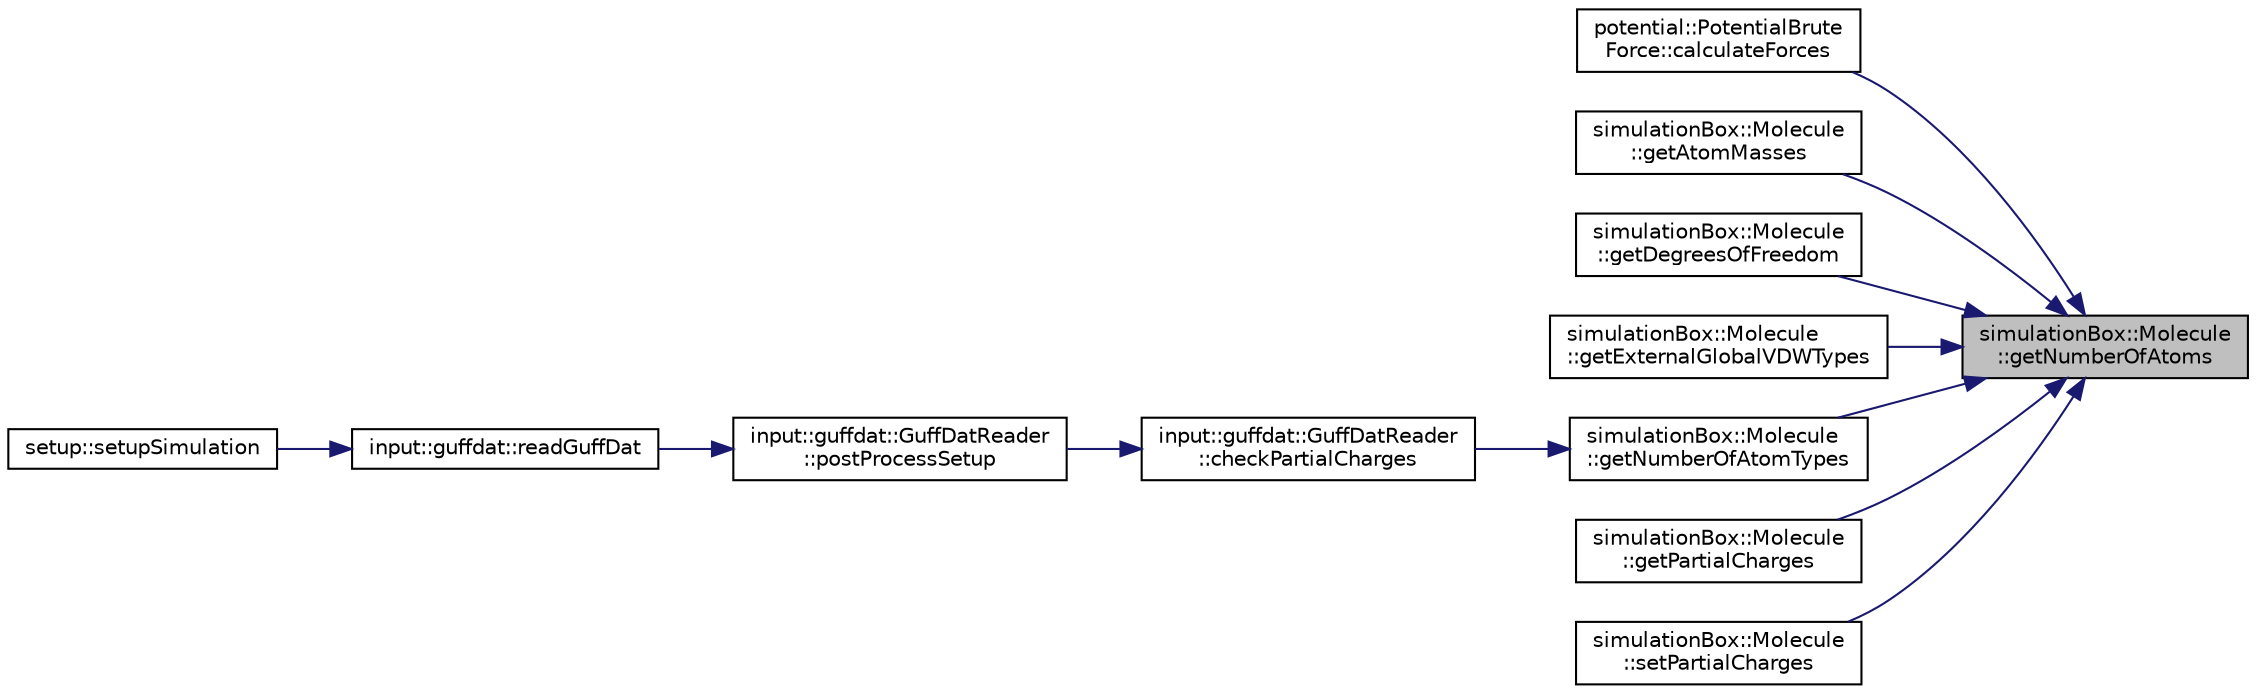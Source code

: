 digraph "simulationBox::Molecule::getNumberOfAtoms"
{
 // LATEX_PDF_SIZE
  edge [fontname="Helvetica",fontsize="10",labelfontname="Helvetica",labelfontsize="10"];
  node [fontname="Helvetica",fontsize="10",shape=record];
  rankdir="RL";
  Node1 [label="simulationBox::Molecule\l::getNumberOfAtoms",height=0.2,width=0.4,color="black", fillcolor="grey75", style="filled", fontcolor="black",tooltip=" "];
  Node1 -> Node2 [dir="back",color="midnightblue",fontsize="10",style="solid",fontname="Helvetica"];
  Node2 [label="potential::PotentialBrute\lForce::calculateForces",height=0.2,width=0.4,color="black", fillcolor="white", style="filled",URL="$classpotential_1_1PotentialBruteForce.html#a3c4b473d8c9344ab965fd6f9239ea87b",tooltip="calculates forces, coulombic and non-coulombic energy for brute force routine"];
  Node1 -> Node3 [dir="back",color="midnightblue",fontsize="10",style="solid",fontname="Helvetica"];
  Node3 [label="simulationBox::Molecule\l::getAtomMasses",height=0.2,width=0.4,color="black", fillcolor="white", style="filled",URL="$classsimulationBox_1_1Molecule.html#ad9095d877d0f526aea73dd5574a4a3cb",tooltip="returns the atom masses of the atoms in the molecule"];
  Node1 -> Node4 [dir="back",color="midnightblue",fontsize="10",style="solid",fontname="Helvetica"];
  Node4 [label="simulationBox::Molecule\l::getDegreesOfFreedom",height=0.2,width=0.4,color="black", fillcolor="white", style="filled",URL="$classsimulationBox_1_1Molecule.html#a456a2c88a4c88a8a8cd5e16749e7ef30",tooltip=" "];
  Node1 -> Node5 [dir="back",color="midnightblue",fontsize="10",style="solid",fontname="Helvetica"];
  Node5 [label="simulationBox::Molecule\l::getExternalGlobalVDWTypes",height=0.2,width=0.4,color="black", fillcolor="white", style="filled",URL="$classsimulationBox_1_1Molecule.html#ad08735dd07e8391ec6d9710cff8817a6",tooltip="returns the external global vdw types of the atoms in the molecule"];
  Node1 -> Node6 [dir="back",color="midnightblue",fontsize="10",style="solid",fontname="Helvetica"];
  Node6 [label="simulationBox::Molecule\l::getNumberOfAtomTypes",height=0.2,width=0.4,color="black", fillcolor="white", style="filled",URL="$classsimulationBox_1_1Molecule.html#a71a9bec65481c66ddc478d8f0e7114ea",tooltip="finds number of different atom types in molecule"];
  Node6 -> Node7 [dir="back",color="midnightblue",fontsize="10",style="solid",fontname="Helvetica"];
  Node7 [label="input::guffdat::GuffDatReader\l::checkPartialCharges",height=0.2,width=0.4,color="black", fillcolor="white", style="filled",URL="$classinput_1_1guffdat_1_1GuffDatReader.html#aa9b1ba560d8f6213e4ec5a26f5ec09ff",tooltip="checks if the partial charges are in accordance with all guff.dat entries."];
  Node7 -> Node8 [dir="back",color="midnightblue",fontsize="10",style="solid",fontname="Helvetica"];
  Node8 [label="input::guffdat::GuffDatReader\l::postProcessSetup",height=0.2,width=0.4,color="black", fillcolor="white", style="filled",URL="$classinput_1_1guffdat_1_1GuffDatReader.html#ab2ac6ace8cbf4e2f00e150dd3f91911e",tooltip="post process guff.dat reading"];
  Node8 -> Node9 [dir="back",color="midnightblue",fontsize="10",style="solid",fontname="Helvetica"];
  Node9 [label="input::guffdat::readGuffDat",height=0.2,width=0.4,color="black", fillcolor="white", style="filled",URL="$namespaceinput_1_1guffdat.html#af8b225a9b29e9cacbb064b1d6c37a5b0",tooltip="Construct a new Guff Dat Reader:: Guff Dat Reader object."];
  Node9 -> Node10 [dir="back",color="midnightblue",fontsize="10",style="solid",fontname="Helvetica"];
  Node10 [label="setup::setupSimulation",height=0.2,width=0.4,color="black", fillcolor="white", style="filled",URL="$namespacesetup.html#a1c000cdfa46aed7d8018017635915ae1",tooltip="setup the engine"];
  Node1 -> Node11 [dir="back",color="midnightblue",fontsize="10",style="solid",fontname="Helvetica"];
  Node11 [label="simulationBox::Molecule\l::getPartialCharges",height=0.2,width=0.4,color="black", fillcolor="white", style="filled",URL="$classsimulationBox_1_1Molecule.html#a8d0372ff03cb94675b0bedf494cd4c41",tooltip="returns the partial charges of the atoms in the molecule"];
  Node1 -> Node12 [dir="back",color="midnightblue",fontsize="10",style="solid",fontname="Helvetica"];
  Node12 [label="simulationBox::Molecule\l::setPartialCharges",height=0.2,width=0.4,color="black", fillcolor="white", style="filled",URL="$classsimulationBox_1_1Molecule.html#a60b2a9be9e496e2b43d87ca373e61fdd",tooltip="sets the partial charges of the atoms in the molecule"];
}
